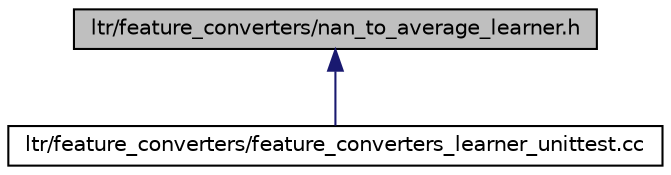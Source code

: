 digraph G
{
  edge [fontname="Helvetica",fontsize="10",labelfontname="Helvetica",labelfontsize="10"];
  node [fontname="Helvetica",fontsize="10",shape=record];
  Node1 [label="ltr/feature_converters/nan_to_average_learner.h",height=0.2,width=0.4,color="black", fillcolor="grey75", style="filled" fontcolor="black"];
  Node1 -> Node2 [dir="back",color="midnightblue",fontsize="10",style="solid",fontname="Helvetica"];
  Node2 [label="ltr/feature_converters/feature_converters_learner_unittest.cc",height=0.2,width=0.4,color="black", fillcolor="white", style="filled",URL="$feature__converters__learner__unittest_8cc.html"];
}
